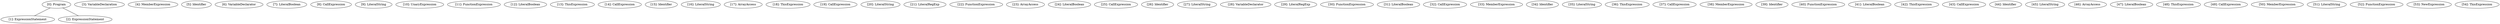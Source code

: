 // Result
graph {
	0 [label="[0]: Program"]
	1 [label="[1]: ExpressionStatement"]
	2 [label="[2]: ExpressionStatement"]
	3 [label="[3]: VariableDeclaration"]
	4 [label="[4]: MemberExpression"]
	5 [label="[5]: Identifier"]
	6 [label="[6]: VariableDeclarator"]
	7 [label="[7]: LiteralBoolean"]
	8 [label="[8]: CallExpression"]
	9 [label="[9]: LiteralString"]
	10 [label="[10]: UnaryExpression"]
	11 [label="[11]: FunctionExpression"]
	12 [label="[12]: LiteralBoolean"]
	13 [label="[13]: ThisExpression"]
	14 [label="[14]: CallExpression"]
	15 [label="[15]: Identifier"]
	16 [label="[16]: LiteralString"]
	17 [label="[17]: ArrayAccess"]
	18 [label="[18]: ThisExpression"]
	19 [label="[19]: CallExpression"]
	20 [label="[20]: LiteralString"]
	21 [label="[21]: LiteralRegExp"]
	22 [label="[22]: FunctionExpression"]
	23 [label="[23]: ArrayAccess"]
	24 [label="[24]: LiteralBoolean"]
	25 [label="[25]: CallExpression"]
	26 [label="[26]: Identifier"]
	27 [label="[27]: LiteralString"]
	28 [label="[28]: VariableDeclarator"]
	29 [label="[29]: LiteralRegExp"]
	30 [label="[30]: FunctionExpression"]
	31 [label="[31]: LiteralBoolean"]
	32 [label="[32]: CallExpression"]
	33 [label="[33]: MemberExpression"]
	34 [label="[34]: Identifier"]
	35 [label="[35]: LiteralString"]
	36 [label="[36]: ThisExpression"]
	37 [label="[37]: CallExpression"]
	38 [label="[38]: MemberExpression"]
	39 [label="[39]: Identifier"]
	40 [label="[40]: FunctionExpression"]
	41 [label="[41]: LiteralBoolean"]
	42 [label="[42]: ThisExpression"]
	43 [label="[43]: CallExpression"]
	44 [label="[44]: Identifier"]
	45 [label="[45]: LiteralString"]
	46 [label="[46]: ArrayAccess"]
	47 [label="[47]: LiteralBoolean"]
	48 [label="[48]: ThisExpression"]
	49 [label="[49]: CallExpression"]
	50 [label="[50]: MemberExpression"]
	51 [label="[51]: LiteralString"]
	52 [label="[52]: FunctionExpression"]
	53 [label="[53]: NewExpression"]
	54 [label="[54]: ThisExpression"]
	0 -- 1
	0 -- 2
}
